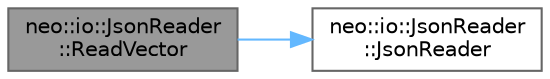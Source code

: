 digraph "neo::io::JsonReader::ReadVector"
{
 // LATEX_PDF_SIZE
  bgcolor="transparent";
  edge [fontname=Helvetica,fontsize=10,labelfontname=Helvetica,labelfontsize=10];
  node [fontname=Helvetica,fontsize=10,shape=box,height=0.2,width=0.4];
  rankdir="LR";
  Node1 [id="Node000001",label="neo::io::JsonReader\l::ReadVector",height=0.2,width=0.4,color="gray40", fillcolor="grey60", style="filled", fontcolor="black",tooltip="Reads a vector of serializable objects from the JSON."];
  Node1 -> Node2 [id="edge1_Node000001_Node000002",color="steelblue1",style="solid",tooltip=" "];
  Node2 [id="Node000002",label="neo::io::JsonReader\l::JsonReader",height=0.2,width=0.4,color="grey40", fillcolor="white", style="filled",URL="$classneo_1_1io_1_1_json_reader.html#a83a9c671b033295095b4749e4b089d2b",tooltip="Constructs a JsonReader that reads from the specified JSON value."];
}
